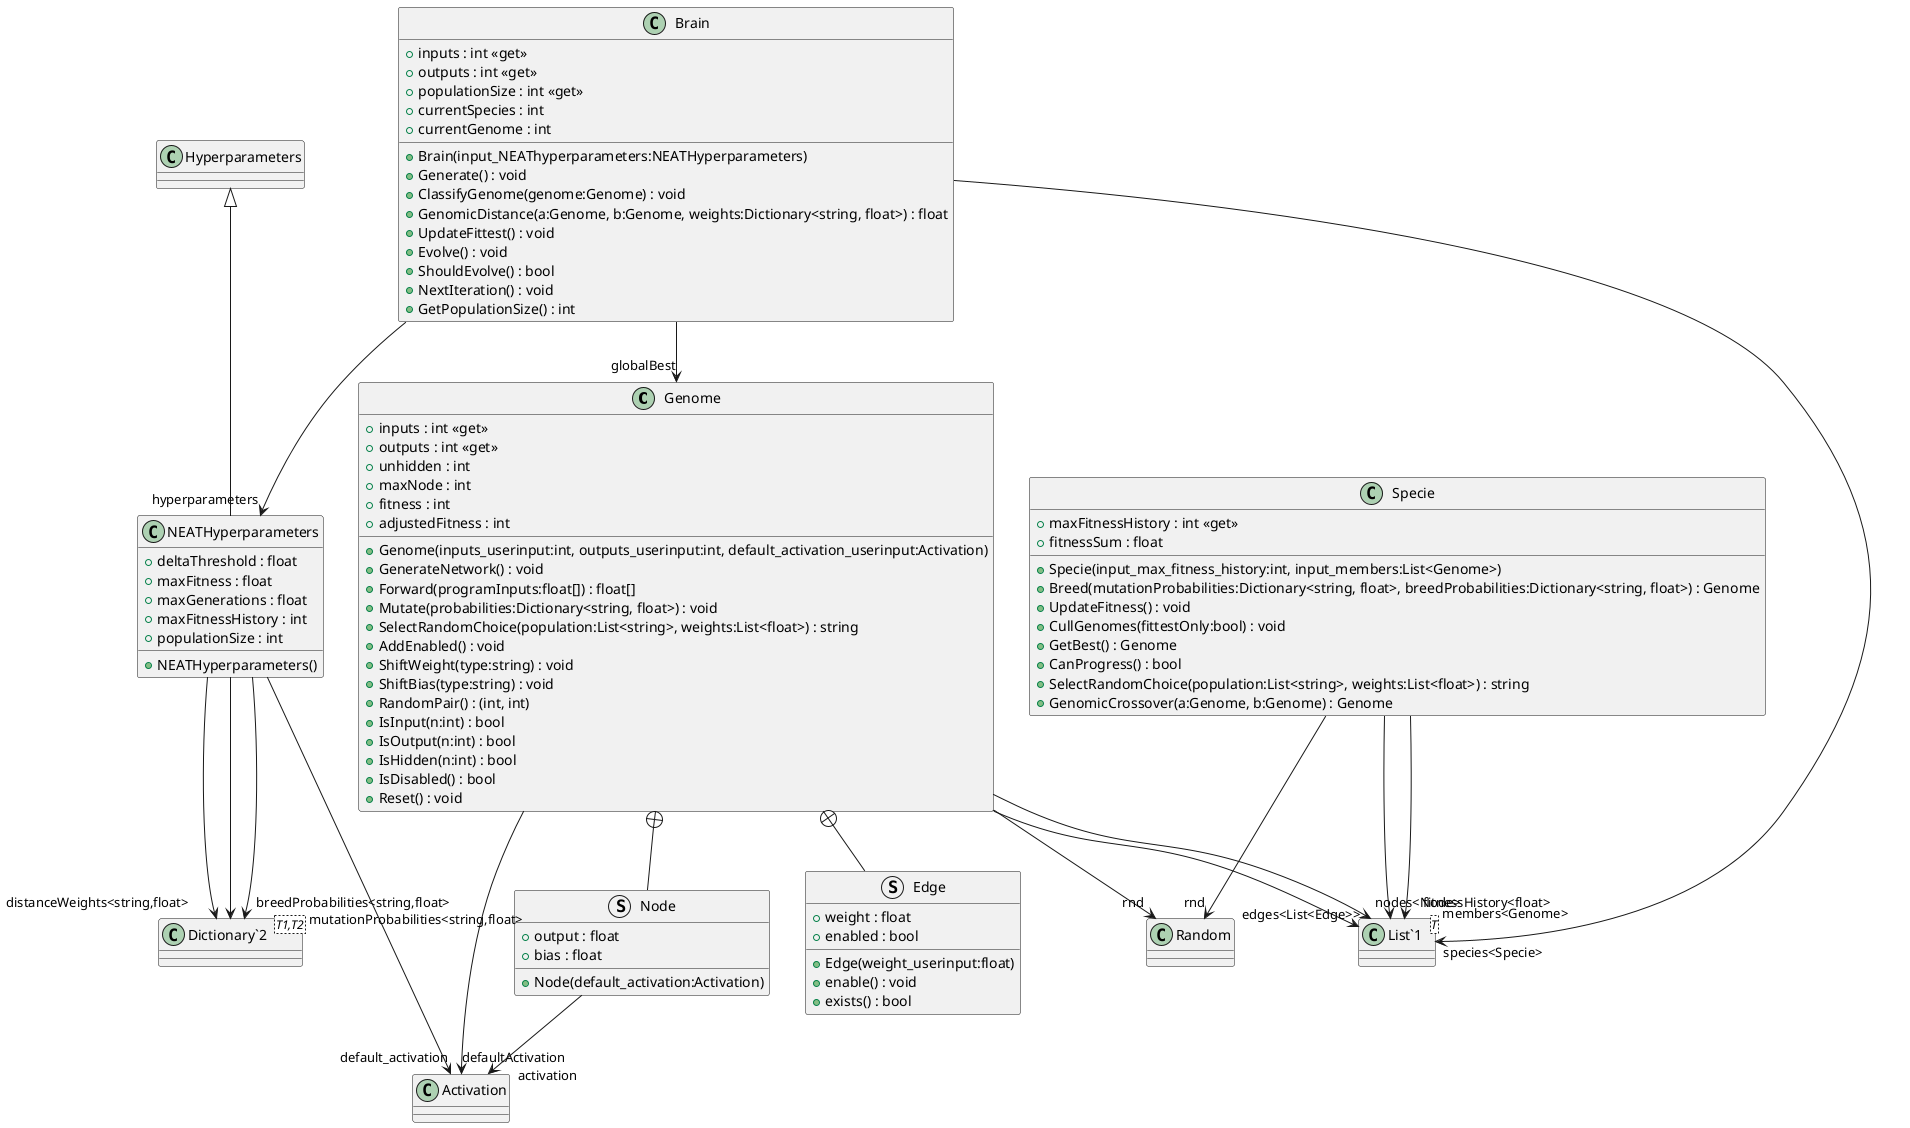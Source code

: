 @startuml
class Genome {
    + inputs : int <<get>>
    + outputs : int <<get>>
    + unhidden : int
    + maxNode : int
    + fitness : int
    + adjustedFitness : int
    + Genome(inputs_userinput:int, outputs_userinput:int, default_activation_userinput:Activation)
    + GenerateNetwork() : void
    + Forward(programInputs:float[]) : float[]
    + Mutate(probabilities:Dictionary<string, float>) : void
    + SelectRandomChoice(population:List<string>, weights:List<float>) : string
    + AddEnabled() : void
    + ShiftWeight(type:string) : void
    + ShiftBias(type:string) : void
    + RandomPair() : (int, int)
    + IsInput(n:int) : bool
    + IsOutput(n:int) : bool
    + IsHidden(n:int) : bool
    + IsDisabled() : bool
    + Reset() : void
}
class Specie {
    + maxFitnessHistory : int <<get>>
    + fitnessSum : float
    + Specie(input_max_fitness_history:int, input_members:List<Genome>)
    + Breed(mutationProbabilities:Dictionary<string, float>, breedProbabilities:Dictionary<string, float>) : Genome
    + UpdateFitness() : void
    + CullGenomes(fittestOnly:bool) : void
    + GetBest() : Genome
    + CanProgress() : bool
    + SelectRandomChoice(population:List<string>, weights:List<float>) : string
    + GenomicCrossover(a:Genome, b:Genome) : Genome
}
class Brain {
    + inputs : int <<get>>
    + outputs : int <<get>>
    + populationSize : int <<get>>
    + currentSpecies : int
    + currentGenome : int
    + Brain(input_NEAThyperparameters:NEATHyperparameters)
    + Generate() : void
    + ClassifyGenome(genome:Genome) : void
    + GenomicDistance(a:Genome, b:Genome, weights:Dictionary<string, float>) : float
    + UpdateFittest() : void
    + Evolve() : void
    + ShouldEvolve() : bool
    + NextIteration() : void
    + GetPopulationSize() : int
}
class NEATHyperparameters {
    + deltaThreshold : float
    + maxFitness : float
    + maxGenerations : float
    + maxFitnessHistory : int
    + populationSize : int
    + NEATHyperparameters()
}
struct Edge {
    + weight : float
    + enabled : bool
    + Edge(weight_userinput:float)
    + enable() : void
    + exists() : bool
}
struct Node {
    + output : float
    + bias : float
    + Node(default_activation:Activation)
}
class "List`1"<T> {
}
class "Dictionary`2"<T1,T2> {
}
Genome --> "default_activation" Activation
Genome --> "edges<List<Edge>>" "List`1"
Genome --> "nodes<Node>" "List`1"
Genome --> "rnd" Random
Specie --> "rnd" Random
Specie --> "members<Genome>" "List`1"
Specie --> "fitnessHistory<float>" "List`1"
Brain --> "hyperparameters" NEATHyperparameters
Brain --> "species<Specie>" "List`1"
Brain --> "globalBest" Genome
Hyperparameters <|-- NEATHyperparameters
NEATHyperparameters --> "defaultActivation" Activation
NEATHyperparameters --> "distanceWeights<string,float>" "Dictionary`2"
NEATHyperparameters --> "breedProbabilities<string,float>" "Dictionary`2"
NEATHyperparameters --> "mutationProbabilities<string,float>" "Dictionary`2"
Genome +-- Edge
Genome +-- Node
Node --> "activation" Activation
@enduml
